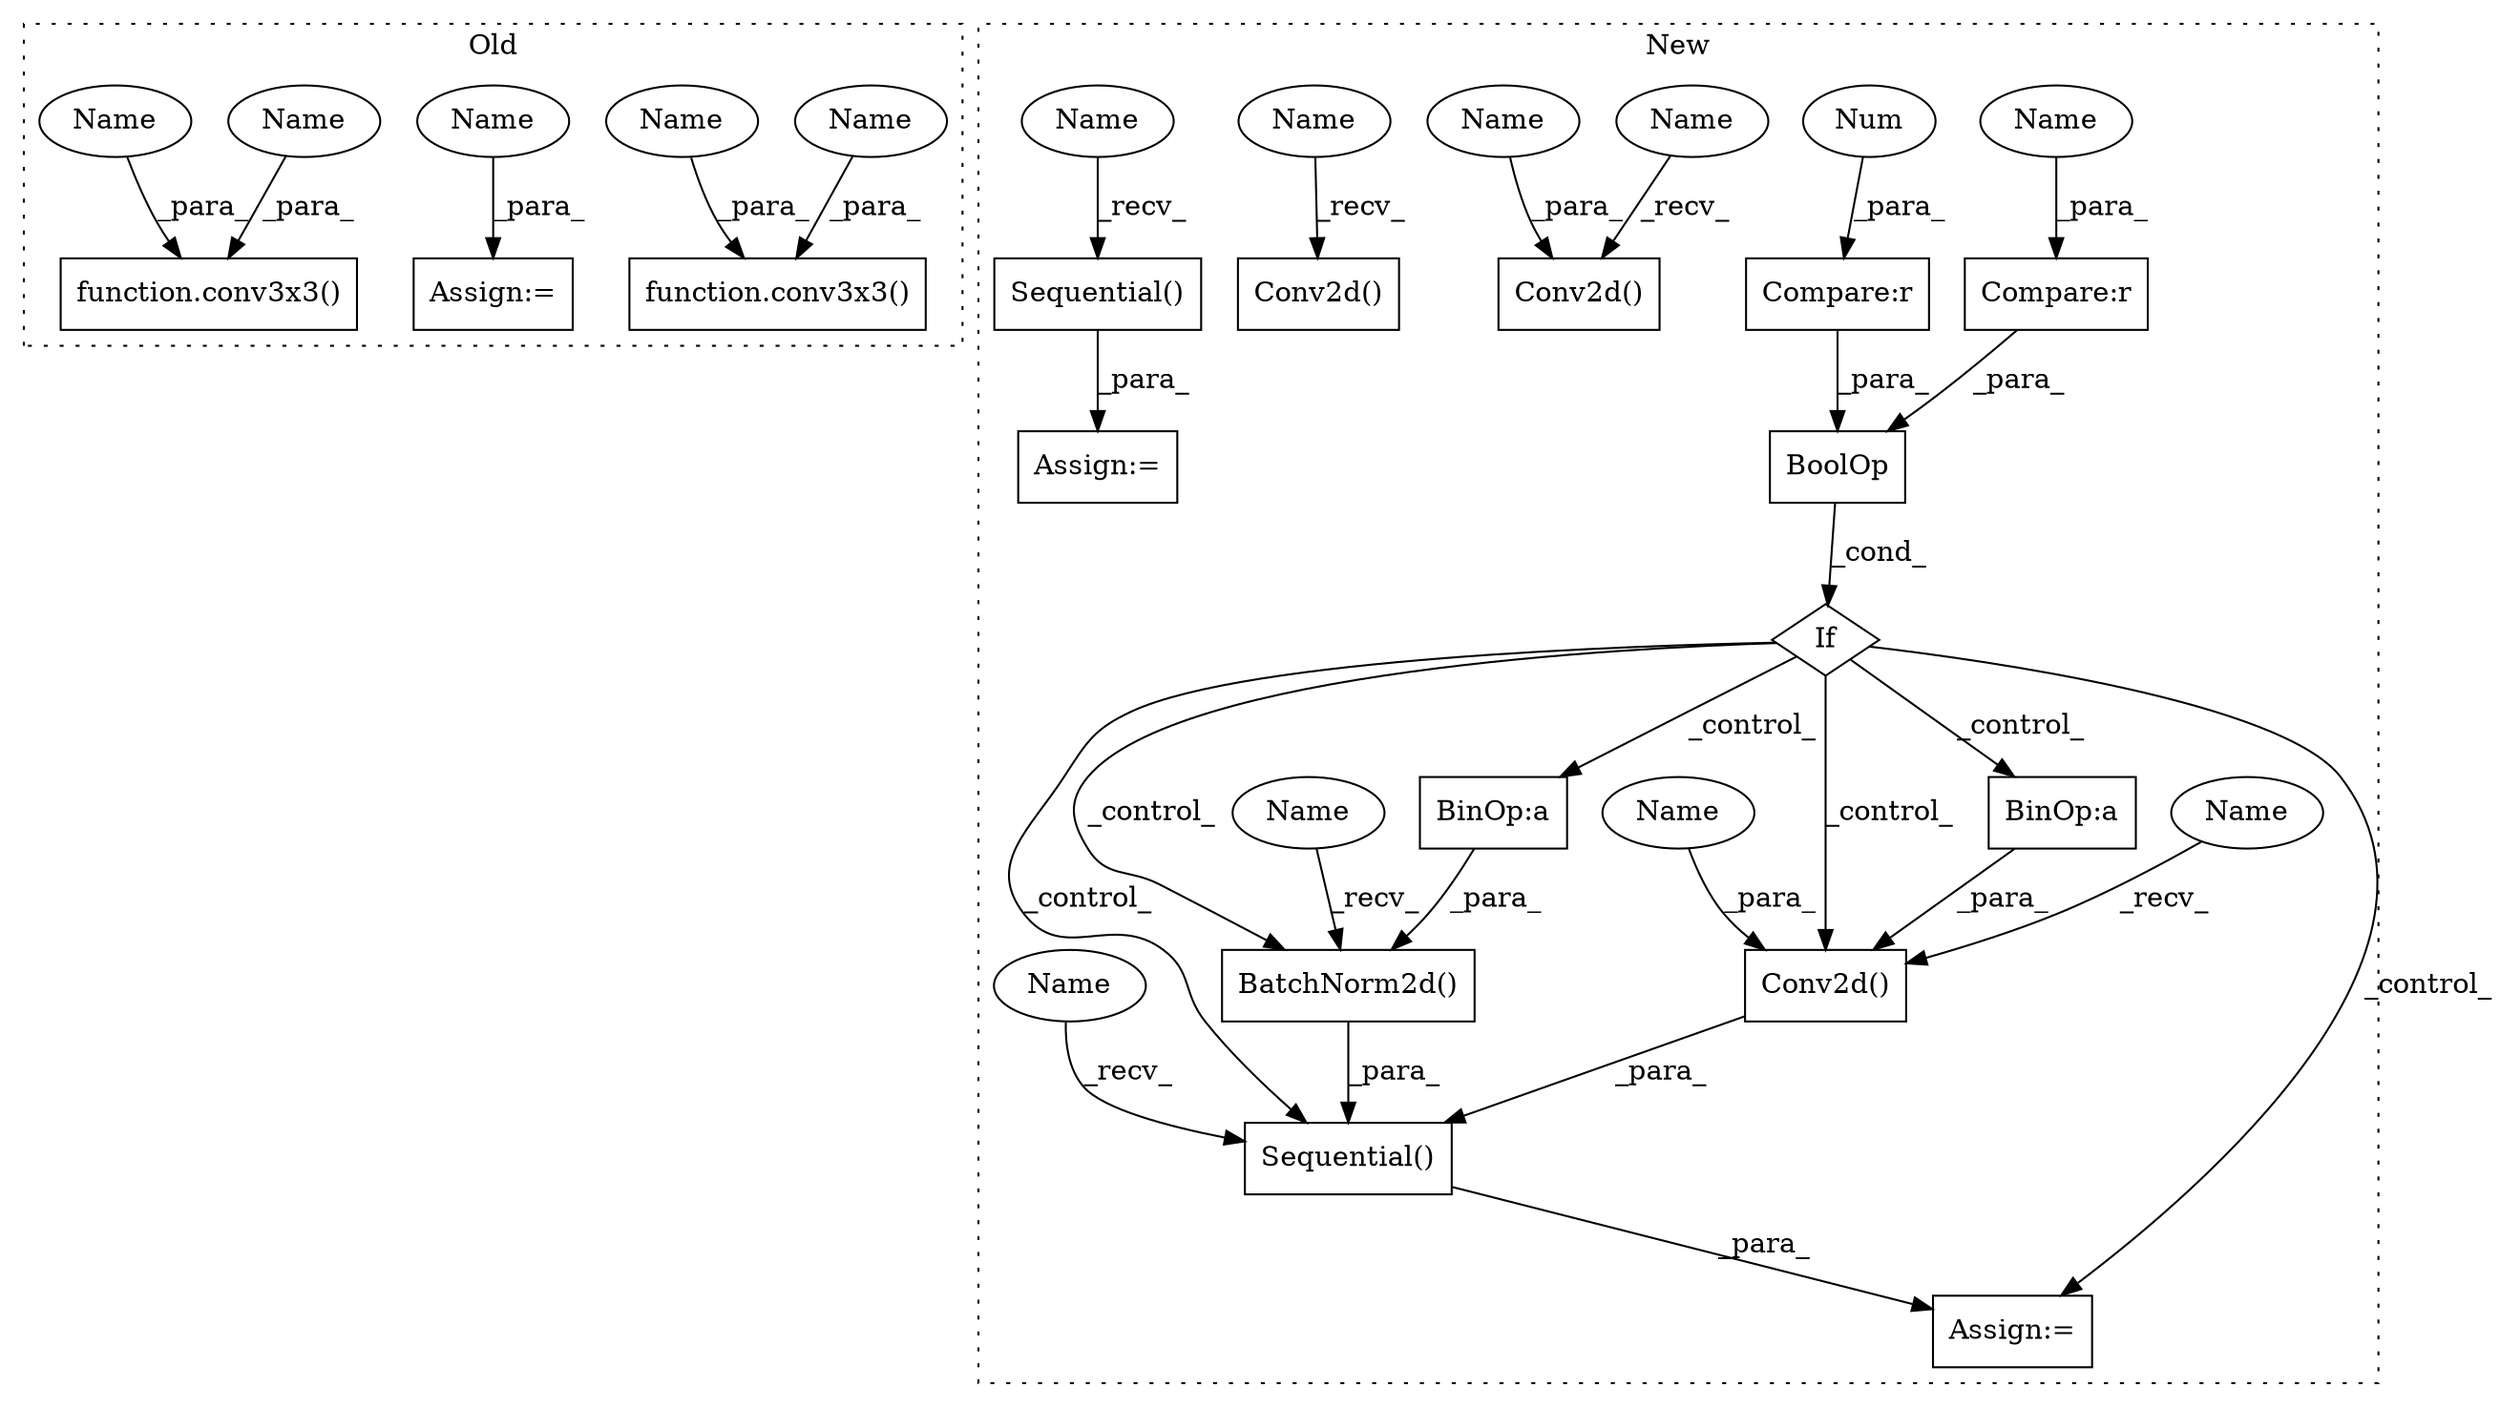 digraph G {
subgraph cluster0 {
1 [label="function.conv3x3()" a="75" s="3545,3577" l="8,1" shape="box"];
4 [label="function.conv3x3()" a="75" s="3684,3706" l="8,1" shape="box"];
14 [label="Assign:=" a="68" s="3806" l="3" shape="box"];
19 [label="Name" a="87" s="3571" l="6" shape="ellipse"];
20 [label="Name" a="87" s="3809" l="6" shape="ellipse"];
30 [label="Name" a="87" s="3563" l="6" shape="ellipse"];
31 [label="Name" a="87" s="3700" l="6" shape="ellipse"];
32 [label="Name" a="87" s="3692" l="6" shape="ellipse"];
label = "Old";
style="dotted";
}
subgraph cluster1 {
2 [label="Conv2d()" a="75" s="3021,3048" l="10,54" shape="box"];
3 [label="Conv2d()" a="75" s="3444,3486" l="10,43" shape="box"];
5 [label="Sequential()" a="75" s="3413,3584" l="31,14" shape="box"];
6 [label="If" a="96" s="3331,3383" l="3,14" shape="diamond"];
7 [label="Sequential()" a="75" s="3307" l="15" shape="box"];
8 [label="BinOp:a" a="82" s="3479" l="1" shape="box"];
9 [label="BinOp:a" a="82" s="3576" l="1" shape="box"];
10 [label="Compare:r" a="40" s="3349" l="34" shape="box"];
11 [label="Compare:r" a="40" s="3334" l="11" shape="box"];
12 [label="BoolOp" a="72" s="3334" l="49" shape="box"];
13 [label="BatchNorm2d()" a="75" s="3547,3583" l="15,1" shape="box"];
15 [label="Conv2d()" a="75" s="3166,3190" l="10,49" shape="box"];
16 [label="Num" a="76" s="3344" l="1" shape="ellipse"];
17 [label="Assign:=" a="68" s="3410" l="3" shape="box"];
18 [label="Assign:=" a="68" s="3304" l="3" shape="box"];
21 [label="Name" a="87" s="3031" l="9" shape="ellipse"];
22 [label="Name" a="87" s="3349" l="9" shape="ellipse"];
23 [label="Name" a="87" s="3454" l="9" shape="ellipse"];
24 [label="Name" a="87" s="3166" l="2" shape="ellipse"];
25 [label="Name" a="87" s="3307" l="2" shape="ellipse"];
26 [label="Name" a="87" s="3444" l="2" shape="ellipse"];
27 [label="Name" a="87" s="3413" l="2" shape="ellipse"];
28 [label="Name" a="87" s="3547" l="2" shape="ellipse"];
29 [label="Name" a="87" s="3021" l="2" shape="ellipse"];
label = "New";
style="dotted";
}
3 -> 5 [label="_para_"];
5 -> 17 [label="_para_"];
6 -> 3 [label="_control_"];
6 -> 5 [label="_control_"];
6 -> 13 [label="_control_"];
6 -> 8 [label="_control_"];
6 -> 9 [label="_control_"];
6 -> 17 [label="_control_"];
7 -> 18 [label="_para_"];
8 -> 3 [label="_para_"];
9 -> 13 [label="_para_"];
10 -> 12 [label="_para_"];
11 -> 12 [label="_para_"];
12 -> 6 [label="_cond_"];
13 -> 5 [label="_para_"];
16 -> 11 [label="_para_"];
19 -> 1 [label="_para_"];
20 -> 14 [label="_para_"];
21 -> 2 [label="_para_"];
22 -> 10 [label="_para_"];
23 -> 3 [label="_para_"];
24 -> 15 [label="_recv_"];
25 -> 7 [label="_recv_"];
26 -> 3 [label="_recv_"];
27 -> 5 [label="_recv_"];
28 -> 13 [label="_recv_"];
29 -> 2 [label="_recv_"];
30 -> 1 [label="_para_"];
31 -> 4 [label="_para_"];
32 -> 4 [label="_para_"];
}